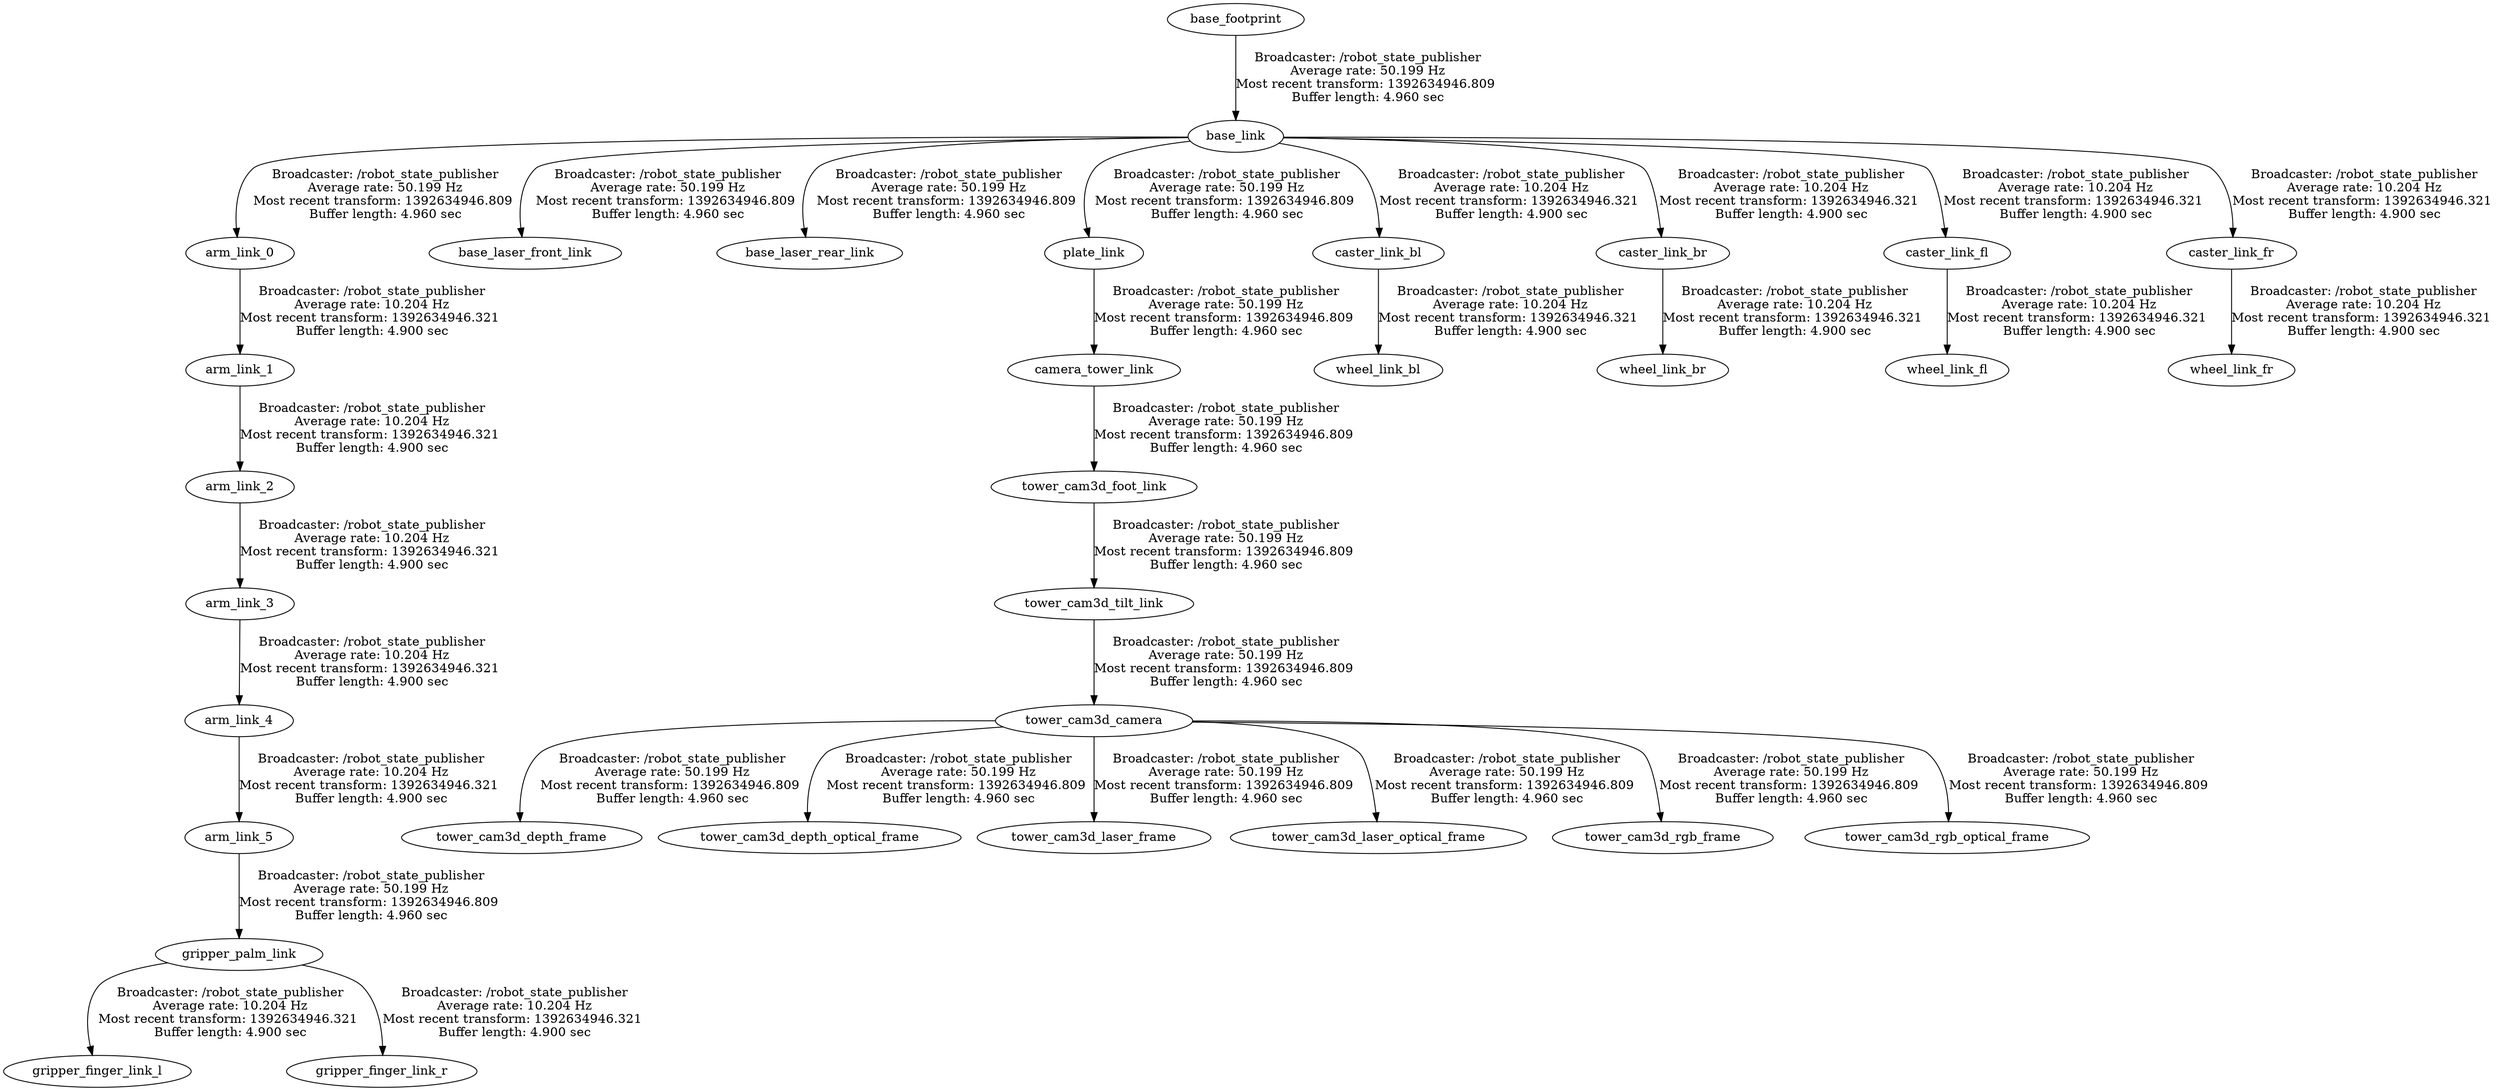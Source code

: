 digraph G {
"base_link" -> "arm_link_0"[label="Broadcaster: /robot_state_publisher\nAverage rate: 50.199 Hz\nMost recent transform: 1392634946.809 \nBuffer length: 4.960 sec\n"];
"base_footprint" -> "base_link"[label="Broadcaster: /robot_state_publisher\nAverage rate: 50.199 Hz\nMost recent transform: 1392634946.809 \nBuffer length: 4.960 sec\n"];
"tower_cam3d_foot_link" -> "tower_cam3d_tilt_link"[label="Broadcaster: /robot_state_publisher\nAverage rate: 50.199 Hz\nMost recent transform: 1392634946.809 \nBuffer length: 4.960 sec\n"];
"camera_tower_link" -> "tower_cam3d_foot_link"[label="Broadcaster: /robot_state_publisher\nAverage rate: 50.199 Hz\nMost recent transform: 1392634946.809 \nBuffer length: 4.960 sec\n"];
"base_link" -> "base_laser_front_link"[label="Broadcaster: /robot_state_publisher\nAverage rate: 50.199 Hz\nMost recent transform: 1392634946.809 \nBuffer length: 4.960 sec\n"];
"base_link" -> "base_laser_rear_link"[label="Broadcaster: /robot_state_publisher\nAverage rate: 50.199 Hz\nMost recent transform: 1392634946.809 \nBuffer length: 4.960 sec\n"];
"plate_link" -> "camera_tower_link"[label="Broadcaster: /robot_state_publisher\nAverage rate: 50.199 Hz\nMost recent transform: 1392634946.809 \nBuffer length: 4.960 sec\n"];
"base_link" -> "plate_link"[label="Broadcaster: /robot_state_publisher\nAverage rate: 50.199 Hz\nMost recent transform: 1392634946.809 \nBuffer length: 4.960 sec\n"];
"arm_link_5" -> "gripper_palm_link"[label="Broadcaster: /robot_state_publisher\nAverage rate: 50.199 Hz\nMost recent transform: 1392634946.809 \nBuffer length: 4.960 sec\n"];
"arm_link_4" -> "arm_link_5"[label="Broadcaster: /robot_state_publisher\nAverage rate: 10.204 Hz\nMost recent transform: 1392634946.321 \nBuffer length: 4.900 sec\n"];
"tower_cam3d_tilt_link" -> "tower_cam3d_camera"[label="Broadcaster: /robot_state_publisher\nAverage rate: 50.199 Hz\nMost recent transform: 1392634946.809 \nBuffer length: 4.960 sec\n"];
"tower_cam3d_camera" -> "tower_cam3d_depth_frame"[label="Broadcaster: /robot_state_publisher\nAverage rate: 50.199 Hz\nMost recent transform: 1392634946.809 \nBuffer length: 4.960 sec\n"];
"tower_cam3d_camera" -> "tower_cam3d_depth_optical_frame"[label="Broadcaster: /robot_state_publisher\nAverage rate: 50.199 Hz\nMost recent transform: 1392634946.809 \nBuffer length: 4.960 sec\n"];
"tower_cam3d_camera" -> "tower_cam3d_laser_frame"[label="Broadcaster: /robot_state_publisher\nAverage rate: 50.199 Hz\nMost recent transform: 1392634946.809 \nBuffer length: 4.960 sec\n"];
"tower_cam3d_camera" -> "tower_cam3d_laser_optical_frame"[label="Broadcaster: /robot_state_publisher\nAverage rate: 50.199 Hz\nMost recent transform: 1392634946.809 \nBuffer length: 4.960 sec\n"];
"tower_cam3d_camera" -> "tower_cam3d_rgb_frame"[label="Broadcaster: /robot_state_publisher\nAverage rate: 50.199 Hz\nMost recent transform: 1392634946.809 \nBuffer length: 4.960 sec\n"];
"tower_cam3d_camera" -> "tower_cam3d_rgb_optical_frame"[label="Broadcaster: /robot_state_publisher\nAverage rate: 50.199 Hz\nMost recent transform: 1392634946.809 \nBuffer length: 4.960 sec\n"];
"arm_link_0" -> "arm_link_1"[label="Broadcaster: /robot_state_publisher\nAverage rate: 10.204 Hz\nMost recent transform: 1392634946.321 \nBuffer length: 4.900 sec\n"];
"arm_link_1" -> "arm_link_2"[label="Broadcaster: /robot_state_publisher\nAverage rate: 10.204 Hz\nMost recent transform: 1392634946.321 \nBuffer length: 4.900 sec\n"];
"arm_link_2" -> "arm_link_3"[label="Broadcaster: /robot_state_publisher\nAverage rate: 10.204 Hz\nMost recent transform: 1392634946.321 \nBuffer length: 4.900 sec\n"];
"arm_link_3" -> "arm_link_4"[label="Broadcaster: /robot_state_publisher\nAverage rate: 10.204 Hz\nMost recent transform: 1392634946.321 \nBuffer length: 4.900 sec\n"];
"base_link" -> "caster_link_bl"[label="Broadcaster: /robot_state_publisher\nAverage rate: 10.204 Hz\nMost recent transform: 1392634946.321 \nBuffer length: 4.900 sec\n"];
"base_link" -> "caster_link_br"[label="Broadcaster: /robot_state_publisher\nAverage rate: 10.204 Hz\nMost recent transform: 1392634946.321 \nBuffer length: 4.900 sec\n"];
"base_link" -> "caster_link_fl"[label="Broadcaster: /robot_state_publisher\nAverage rate: 10.204 Hz\nMost recent transform: 1392634946.321 \nBuffer length: 4.900 sec\n"];
"base_link" -> "caster_link_fr"[label="Broadcaster: /robot_state_publisher\nAverage rate: 10.204 Hz\nMost recent transform: 1392634946.321 \nBuffer length: 4.900 sec\n"];
"gripper_palm_link" -> "gripper_finger_link_l"[label="Broadcaster: /robot_state_publisher\nAverage rate: 10.204 Hz\nMost recent transform: 1392634946.321 \nBuffer length: 4.900 sec\n"];
"gripper_palm_link" -> "gripper_finger_link_r"[label="Broadcaster: /robot_state_publisher\nAverage rate: 10.204 Hz\nMost recent transform: 1392634946.321 \nBuffer length: 4.900 sec\n"];
"caster_link_bl" -> "wheel_link_bl"[label="Broadcaster: /robot_state_publisher\nAverage rate: 10.204 Hz\nMost recent transform: 1392634946.321 \nBuffer length: 4.900 sec\n"];
"caster_link_br" -> "wheel_link_br"[label="Broadcaster: /robot_state_publisher\nAverage rate: 10.204 Hz\nMost recent transform: 1392634946.321 \nBuffer length: 4.900 sec\n"];
"caster_link_fl" -> "wheel_link_fl"[label="Broadcaster: /robot_state_publisher\nAverage rate: 10.204 Hz\nMost recent transform: 1392634946.321 \nBuffer length: 4.900 sec\n"];
"caster_link_fr" -> "wheel_link_fr"[label="Broadcaster: /robot_state_publisher\nAverage rate: 10.204 Hz\nMost recent transform: 1392634946.321 \nBuffer length: 4.900 sec\n"];
}